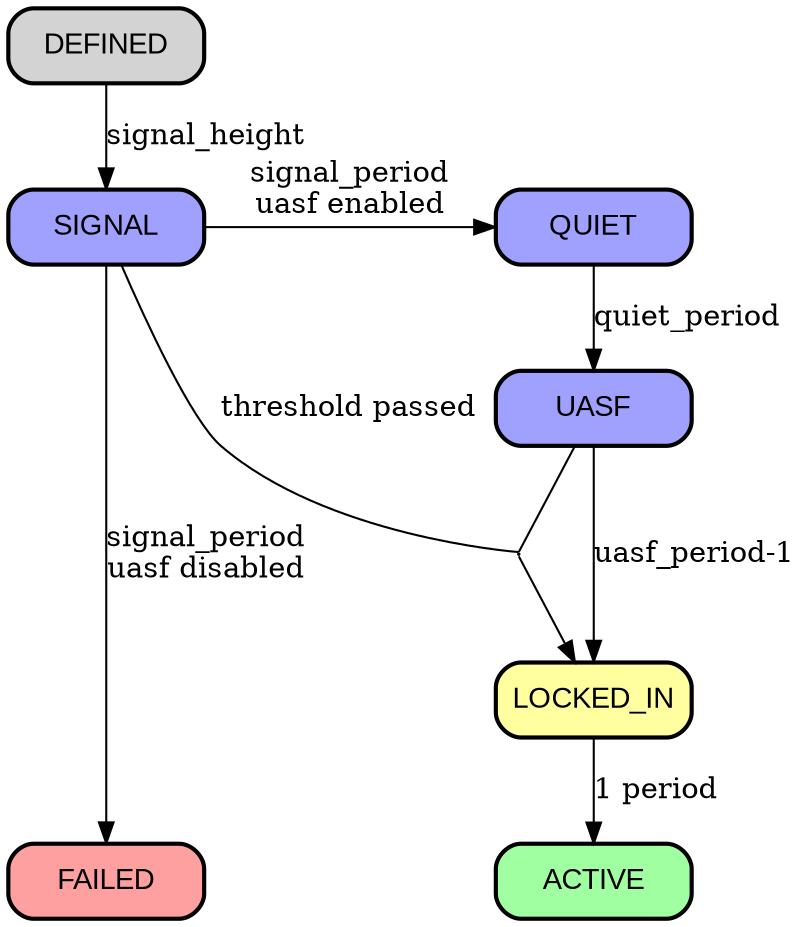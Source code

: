 digraph {
  rankdir=TD;

  node  [style="rounded,filled,bold", shape=box, fixedsize=true, width=1.3, fontname="Arial"];

  edge [weight = 100];
  "DEFINED" -> "SIGNAL" [label="signal_height"];
  "SIGNAL" -> "FAILED" [label="signal_period\nuasf disabled"];
  "LOCKED_IN" -> "ACTIVE" [label="1 period"];
  "QUIET" -> "UASF" [label="quiet_period"];
  "UASF" -> "LOCKED_IN" [label="uasf_period-1"];

  edge [weight = 1];
  "SIGNAL" -> "QUIET" [label="signal_period\nuasf enabled"];

  thresh [shape=point,width=0.01,height=0.01];
  "SIGNAL" -> thresh [dir=none, label="threshold passed"];
  "UASF" -> thresh [dir=none];
  "thresh" -> "LOCKED_IN";

  "SIGNAL" [fillcolor="#a0a0ff"];
  "QUIET" [fillcolor="#a0a0ff"];
  "UASF" [fillcolor="#a0a0ff"];

  "LOCKED_IN" [fillcolor="#ffffa0"];
  "ACTIVE" [fillcolor="#a0ffa0", shape=box];

  "FAILED" [fillcolor="#ffa0a0", shape=box];

  { rank=same; "SIGNAL" "QUIET" }
  { rank=sink; "FAILED" "ACTIVE"; }
}


